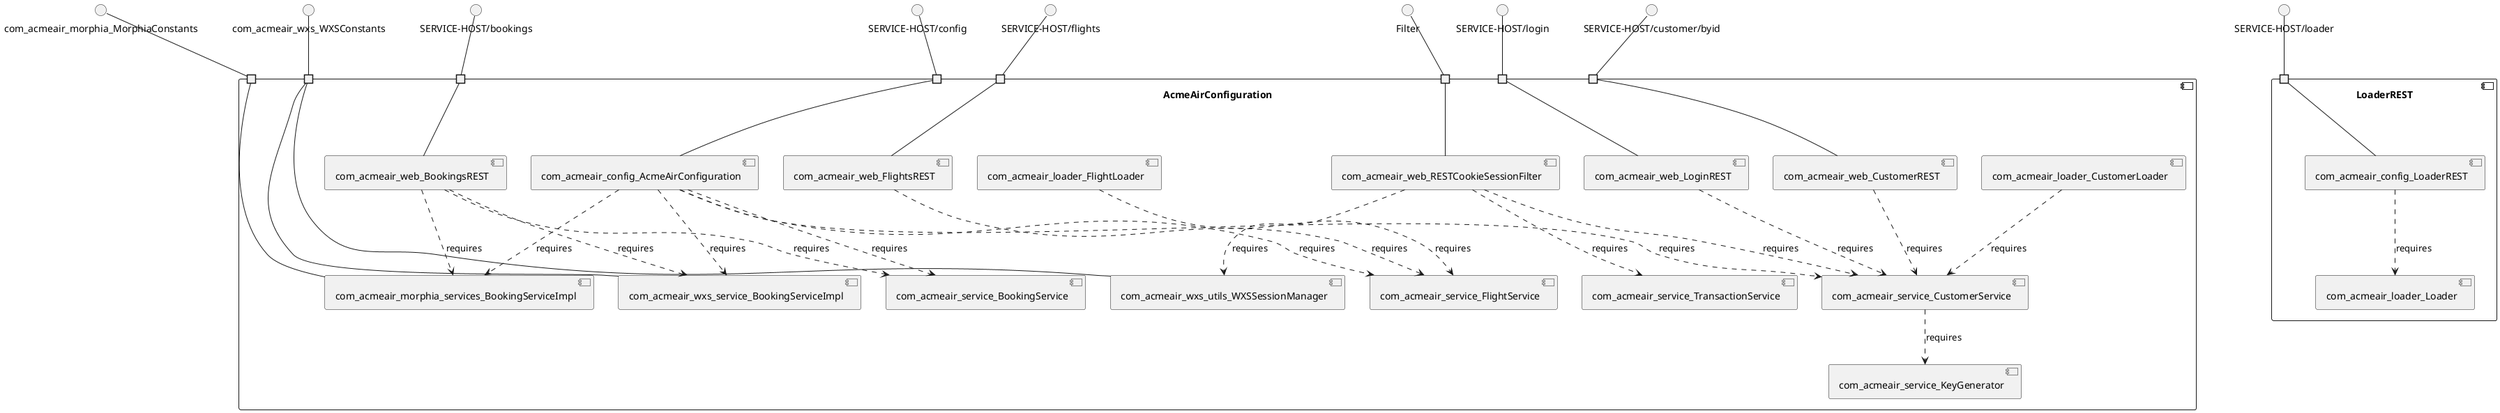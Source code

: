 @startuml
skinparam fixCircleLabelOverlapping true
skinparam componentStyle uml2
component "AcmeAirConfiguration\n\n\n\n\n\n" {
[com_acmeair_web_BookingsREST]
[com_acmeair_service_CustomerService]
[com_acmeair_service_BookingService]
[com_acmeair_config_AcmeAirConfiguration]
[com_acmeair_web_CustomerREST]
[com_acmeair_web_LoginREST]
[com_acmeair_web_FlightsREST]
[com_acmeair_morphia_services_BookingServiceImpl]
[com_acmeair_wxs_utils_WXSSessionManager]
[com_acmeair_loader_FlightLoader]
[com_acmeair_web_RESTCookieSessionFilter]
[com_acmeair_service_FlightService]
[com_acmeair_wxs_service_BookingServiceImpl]
[com_acmeair_loader_CustomerLoader]
[com_acmeair_service_TransactionService]
[com_acmeair_service_KeyGenerator]
portin " " as AcmeAirConfiguration_requires_com_acmeair_wxs_WXSConstants
portin " " as AcmeAirConfiguration_requires_com_acmeair_morphia_MorphiaConstants
portin " " as AcmeAirConfiguration_requires_SERVICE_HOST_bookings
portin " " as AcmeAirConfiguration_requires_SERVICE_HOST_flights
portin " " as AcmeAirConfiguration_requires_SERVICE_HOST_login
portin " " as AcmeAirConfiguration_requires_Filter
portin " " as AcmeAirConfiguration_requires_SERVICE_HOST_customer_byid
portin " " as AcmeAirConfiguration_requires_SERVICE_HOST_config
[com_acmeair_config_AcmeAirConfiguration]..>[com_acmeair_morphia_services_BookingServiceImpl] : requires
[com_acmeair_web_BookingsREST]..>[com_acmeair_service_BookingService] : requires
[com_acmeair_loader_FlightLoader]..>[com_acmeair_service_FlightService] : requires
[com_acmeair_web_LoginREST]..>[com_acmeair_service_CustomerService] : requires
[com_acmeair_web_BookingsREST]..>[com_acmeair_wxs_service_BookingServiceImpl] : requires
[com_acmeair_service_CustomerService]..>[com_acmeair_service_KeyGenerator] : requires
[com_acmeair_web_CustomerREST]..>[com_acmeair_service_CustomerService] : requires
[com_acmeair_loader_CustomerLoader]..>[com_acmeair_service_CustomerService] : requires
[com_acmeair_web_RESTCookieSessionFilter]..>[com_acmeair_service_TransactionService] : requires
[com_acmeair_web_RESTCookieSessionFilter]..>[com_acmeair_wxs_utils_WXSSessionManager] : requires
[com_acmeair_config_AcmeAirConfiguration]..>[com_acmeair_service_CustomerService] : requires
[com_acmeair_config_AcmeAirConfiguration]..>[com_acmeair_wxs_service_BookingServiceImpl] : requires
[com_acmeair_web_RESTCookieSessionFilter]..>[com_acmeair_service_CustomerService] : requires
[com_acmeair_config_AcmeAirConfiguration]..>[com_acmeair_service_BookingService] : requires
[com_acmeair_web_FlightsREST]..>[com_acmeair_service_FlightService] : requires
[com_acmeair_config_AcmeAirConfiguration]..>[com_acmeair_service_FlightService] : requires
[com_acmeair_web_BookingsREST]..>[com_acmeair_morphia_services_BookingServiceImpl] : requires
"AcmeAirConfiguration_requires_com_acmeair_wxs_WXSConstants"--[com_acmeair_wxs_service_BookingServiceImpl]
"AcmeAirConfiguration_requires_SERVICE_HOST_login"--[com_acmeair_web_LoginREST]
"AcmeAirConfiguration_requires_SERVICE_HOST_bookings"--[com_acmeair_web_BookingsREST]
"AcmeAirConfiguration_requires_Filter"--[com_acmeair_web_RESTCookieSessionFilter]
"AcmeAirConfiguration_requires_SERVICE_HOST_customer_byid"--[com_acmeair_web_CustomerREST]
"AcmeAirConfiguration_requires_com_acmeair_wxs_WXSConstants"--[com_acmeair_wxs_utils_WXSSessionManager]
"AcmeAirConfiguration_requires_com_acmeair_morphia_MorphiaConstants"--[com_acmeair_morphia_services_BookingServiceImpl]
"AcmeAirConfiguration_requires_SERVICE_HOST_flights"--[com_acmeair_web_FlightsREST]
"AcmeAirConfiguration_requires_SERVICE_HOST_config"--[com_acmeair_config_AcmeAirConfiguration]
}
interface "Filter" as interface.Filter
interface.Filter--"AcmeAirConfiguration_requires_Filter"
interface "SERVICE-HOST/bookings" as interface.SERVICE_HOST_bookings
interface.SERVICE_HOST_bookings--"AcmeAirConfiguration_requires_SERVICE_HOST_bookings"
interface "SERVICE-HOST/config" as interface.SERVICE_HOST_config
interface.SERVICE_HOST_config--"AcmeAirConfiguration_requires_SERVICE_HOST_config"
interface "SERVICE-HOST/customer/byid" as interface.SERVICE_HOST_customer_byid
interface.SERVICE_HOST_customer_byid--"AcmeAirConfiguration_requires_SERVICE_HOST_customer_byid"
interface "SERVICE-HOST/flights" as interface.SERVICE_HOST_flights
interface.SERVICE_HOST_flights--"AcmeAirConfiguration_requires_SERVICE_HOST_flights"
interface "SERVICE-HOST/login" as interface.SERVICE_HOST_login
interface.SERVICE_HOST_login--"AcmeAirConfiguration_requires_SERVICE_HOST_login"
interface "com_acmeair_morphia_MorphiaConstants" as interface.com_acmeair_morphia_MorphiaConstants
interface.com_acmeair_morphia_MorphiaConstants--"AcmeAirConfiguration_requires_com_acmeair_morphia_MorphiaConstants"
interface "com_acmeair_wxs_WXSConstants" as interface.com_acmeair_wxs_WXSConstants
interface.com_acmeair_wxs_WXSConstants--"AcmeAirConfiguration_requires_com_acmeair_wxs_WXSConstants"
component "LoaderREST\n\n\n\n\n\n" {
[com_acmeair_loader_Loader]
[com_acmeair_config_LoaderREST]
portin " " as LoaderREST_requires_SERVICE_HOST_loader
[com_acmeair_config_LoaderREST]..>[com_acmeair_loader_Loader] : requires
"LoaderREST_requires_SERVICE_HOST_loader"--[com_acmeair_config_LoaderREST]
}
interface "SERVICE-HOST/loader" as interface.SERVICE_HOST_loader
interface.SERVICE_HOST_loader--"LoaderREST_requires_SERVICE_HOST_loader"

@enduml
